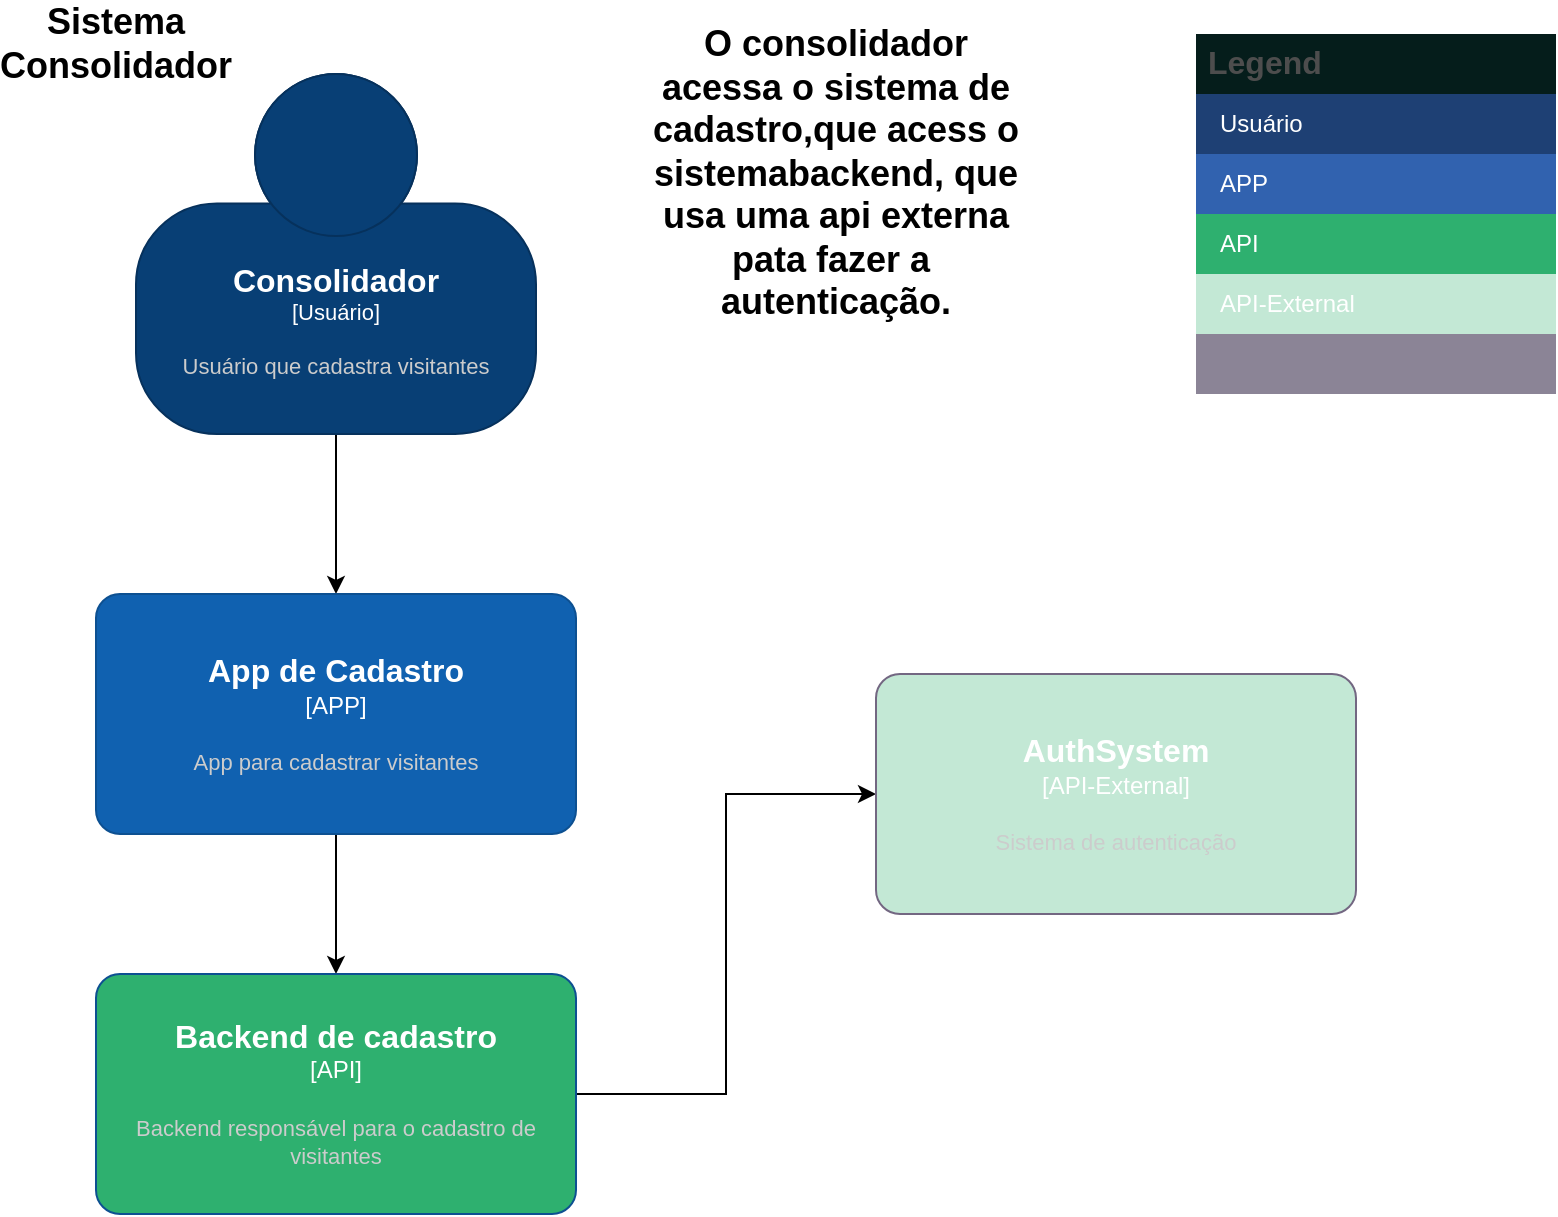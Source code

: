 <mxfile version="23.1.1" type="device" pages="5">
  <diagram name="Contexto" id="N4mDsIq4MyYN_AI1Jt0X">
    <mxGraphModel dx="1120" dy="434" grid="1" gridSize="10" guides="1" tooltips="1" connect="1" arrows="1" fold="1" page="1" pageScale="1" pageWidth="827" pageHeight="1169" math="0" shadow="0">
      <root>
        <mxCell id="0" />
        <mxCell id="1" parent="0" />
        <mxCell id="_yLdAzgt-9ltXv0OHBOK-20" style="edgeStyle=orthogonalEdgeStyle;rounded=0;orthogonalLoop=1;jettySize=auto;html=1;" parent="1" source="_yLdAzgt-9ltXv0OHBOK-1" target="_yLdAzgt-9ltXv0OHBOK-15" edge="1">
          <mxGeometry relative="1" as="geometry" />
        </mxCell>
        <object placeholders="1" c4Name="Consolidador" c4Type="Usuário" c4Description="Usuário que cadastra visitantes" label="&lt;font style=&quot;font-size: 16px&quot;&gt;&lt;b&gt;%c4Name%&lt;/b&gt;&lt;/font&gt;&lt;div&gt;[%c4Type%]&lt;/div&gt;&lt;br&gt;&lt;div&gt;&lt;font style=&quot;font-size: 11px&quot;&gt;&lt;font color=&quot;#cccccc&quot;&gt;%c4Description%&lt;/font&gt;&lt;/div&gt;" id="_yLdAzgt-9ltXv0OHBOK-1">
          <mxCell style="html=1;fontSize=11;dashed=0;whiteSpace=wrap;fillColor=#083F75;strokeColor=#06315C;fontColor=#ffffff;shape=mxgraph.c4.person2;align=center;metaEdit=1;points=[[0.5,0,0],[1,0.5,0],[1,0.75,0],[0.75,1,0],[0.5,1,0],[0.25,1,0],[0,0.75,0],[0,0.5,0]];resizable=0;" parent="1" vertex="1">
            <mxGeometry x="70" y="40" width="200" height="180" as="geometry" />
          </mxCell>
        </object>
        <mxCell id="_yLdAzgt-9ltXv0OHBOK-2" value="Legend" style="shape=table;startSize=30;container=1;collapsible=0;childLayout=tableLayout;fontSize=16;align=left;verticalAlign=top;fillColor=#051D1B;strokeColor=none;fontColor=#4D4D4D;fontStyle=1;spacingLeft=6;spacing=0;resizable=0;" parent="1" vertex="1">
          <mxGeometry x="600" y="20" width="180" height="180" as="geometry" />
        </mxCell>
        <mxCell id="_yLdAzgt-9ltXv0OHBOK-3" value="" style="shape=tableRow;horizontal=0;startSize=0;swimlaneHead=0;swimlaneBody=0;strokeColor=inherit;top=0;left=0;bottom=0;right=0;collapsible=0;dropTarget=0;fillColor=none;points=[[0,0.5],[1,0.5]];portConstraint=eastwest;fontSize=12;" parent="_yLdAzgt-9ltXv0OHBOK-2" vertex="1">
          <mxGeometry y="30" width="180" height="30" as="geometry" />
        </mxCell>
        <mxCell id="_yLdAzgt-9ltXv0OHBOK-4" value="Usuário" style="shape=partialRectangle;html=1;whiteSpace=wrap;connectable=0;strokeColor=inherit;overflow=hidden;fillColor=#1E4074;top=0;left=0;bottom=0;right=0;pointerEvents=1;fontSize=12;align=left;fontColor=#FFFFFF;gradientColor=none;spacingLeft=10;spacingRight=4;" parent="_yLdAzgt-9ltXv0OHBOK-3" vertex="1">
          <mxGeometry width="180" height="30" as="geometry">
            <mxRectangle width="180" height="30" as="alternateBounds" />
          </mxGeometry>
        </mxCell>
        <mxCell id="_yLdAzgt-9ltXv0OHBOK-5" value="" style="shape=tableRow;horizontal=0;startSize=0;swimlaneHead=0;swimlaneBody=0;strokeColor=inherit;top=0;left=0;bottom=0;right=0;collapsible=0;dropTarget=0;fillColor=none;points=[[0,0.5],[1,0.5]];portConstraint=eastwest;fontSize=12;" parent="_yLdAzgt-9ltXv0OHBOK-2" vertex="1">
          <mxGeometry y="60" width="180" height="30" as="geometry" />
        </mxCell>
        <mxCell id="_yLdAzgt-9ltXv0OHBOK-6" value="APP&lt;br&gt;" style="shape=partialRectangle;html=1;whiteSpace=wrap;connectable=0;strokeColor=inherit;overflow=hidden;fillColor=#3162AF;top=0;left=0;bottom=0;right=0;pointerEvents=1;fontSize=12;align=left;fontColor=#FFFFFF;gradientColor=none;spacingLeft=10;spacingRight=4;" parent="_yLdAzgt-9ltXv0OHBOK-5" vertex="1">
          <mxGeometry width="180" height="30" as="geometry">
            <mxRectangle width="180" height="30" as="alternateBounds" />
          </mxGeometry>
        </mxCell>
        <mxCell id="_yLdAzgt-9ltXv0OHBOK-7" value="" style="shape=tableRow;horizontal=0;startSize=0;swimlaneHead=0;swimlaneBody=0;strokeColor=inherit;top=0;left=0;bottom=0;right=0;collapsible=0;dropTarget=0;fillColor=none;points=[[0,0.5],[1,0.5]];portConstraint=eastwest;fontSize=12;" parent="_yLdAzgt-9ltXv0OHBOK-2" vertex="1">
          <mxGeometry y="90" width="180" height="30" as="geometry" />
        </mxCell>
        <mxCell id="_yLdAzgt-9ltXv0OHBOK-8" value="API" style="shape=partialRectangle;html=1;whiteSpace=wrap;connectable=0;strokeColor=inherit;overflow=hidden;fillColor=#2EB06F;top=0;left=0;bottom=0;right=0;pointerEvents=1;fontSize=12;align=left;fontColor=#FFFFFF;gradientColor=none;spacingLeft=10;spacingRight=4;" parent="_yLdAzgt-9ltXv0OHBOK-7" vertex="1">
          <mxGeometry width="180" height="30" as="geometry">
            <mxRectangle width="180" height="30" as="alternateBounds" />
          </mxGeometry>
        </mxCell>
        <mxCell id="_yLdAzgt-9ltXv0OHBOK-11" value="" style="shape=tableRow;horizontal=0;startSize=0;swimlaneHead=0;swimlaneBody=0;strokeColor=inherit;top=0;left=0;bottom=0;right=0;collapsible=0;dropTarget=0;fillColor=#C3E8D5;points=[[0,0.5],[1,0.5]];portConstraint=eastwest;fontSize=12;" parent="_yLdAzgt-9ltXv0OHBOK-2" vertex="1">
          <mxGeometry y="120" width="180" height="30" as="geometry" />
        </mxCell>
        <mxCell id="_yLdAzgt-9ltXv0OHBOK-12" value="API-External" style="shape=partialRectangle;html=1;whiteSpace=wrap;connectable=0;strokeColor=inherit;overflow=hidden;fillColor=#C3E8D5;top=0;left=0;bottom=0;right=0;pointerEvents=1;fontSize=12;align=left;fontColor=#FFFFFF;gradientColor=none;spacingLeft=10;spacingRight=4;" parent="_yLdAzgt-9ltXv0OHBOK-11" vertex="1">
          <mxGeometry width="180" height="30" as="geometry">
            <mxRectangle width="180" height="30" as="alternateBounds" />
          </mxGeometry>
        </mxCell>
        <mxCell id="_yLdAzgt-9ltXv0OHBOK-13" value="" style="shape=tableRow;horizontal=0;startSize=0;swimlaneHead=0;swimlaneBody=0;strokeColor=inherit;top=0;left=0;bottom=0;right=0;collapsible=0;dropTarget=0;fillColor=none;points=[[0,0.5],[1,0.5]];portConstraint=eastwest;fontSize=12;" parent="_yLdAzgt-9ltXv0OHBOK-2" vertex="1">
          <mxGeometry y="150" width="180" height="30" as="geometry" />
        </mxCell>
        <mxCell id="_yLdAzgt-9ltXv0OHBOK-14" value="" style="shape=partialRectangle;html=1;whiteSpace=wrap;connectable=0;strokeColor=inherit;overflow=hidden;fillColor=#8b8496;top=0;left=0;bottom=0;right=0;pointerEvents=1;fontSize=12;align=left;fontColor=#FFFFFF;gradientColor=none;spacingLeft=10;spacingRight=4;" parent="_yLdAzgt-9ltXv0OHBOK-13" vertex="1">
          <mxGeometry width="180" height="30" as="geometry">
            <mxRectangle width="180" height="30" as="alternateBounds" />
          </mxGeometry>
        </mxCell>
        <mxCell id="_yLdAzgt-9ltXv0OHBOK-21" style="edgeStyle=orthogonalEdgeStyle;rounded=0;orthogonalLoop=1;jettySize=auto;html=1;exitX=0.5;exitY=1;exitDx=0;exitDy=0;exitPerimeter=0;entryX=0.5;entryY=0;entryDx=0;entryDy=0;entryPerimeter=0;" parent="1" source="_yLdAzgt-9ltXv0OHBOK-15" target="_yLdAzgt-9ltXv0OHBOK-16" edge="1">
          <mxGeometry relative="1" as="geometry" />
        </mxCell>
        <object placeholders="1" c4Name="App de Cadastro" c4Type="APP" c4Description="App para cadastrar visitantes" label="&lt;font style=&quot;font-size: 16px&quot;&gt;&lt;b&gt;%c4Name%&lt;/b&gt;&lt;/font&gt;&lt;div&gt;[%c4Type%]&lt;/div&gt;&lt;br&gt;&lt;div&gt;&lt;font style=&quot;font-size: 11px&quot;&gt;&lt;font color=&quot;#cccccc&quot;&gt;%c4Description%&lt;/font&gt;&lt;/div&gt;" id="_yLdAzgt-9ltXv0OHBOK-15">
          <mxCell style="rounded=1;whiteSpace=wrap;html=1;labelBackgroundColor=none;fillColor=#1061B0;fontColor=#ffffff;align=center;arcSize=10;strokeColor=#0D5091;metaEdit=1;resizable=0;points=[[0.25,0,0],[0.5,0,0],[0.75,0,0],[1,0.25,0],[1,0.5,0],[1,0.75,0],[0.75,1,0],[0.5,1,0],[0.25,1,0],[0,0.75,0],[0,0.5,0],[0,0.25,0]];" parent="1" vertex="1">
            <mxGeometry x="50" y="300" width="240" height="120" as="geometry" />
          </mxCell>
        </object>
        <mxCell id="_yLdAzgt-9ltXv0OHBOK-22" style="edgeStyle=orthogonalEdgeStyle;rounded=0;orthogonalLoop=1;jettySize=auto;html=1;exitX=1;exitY=0.5;exitDx=0;exitDy=0;exitPerimeter=0;entryX=0;entryY=0.5;entryDx=0;entryDy=0;entryPerimeter=0;" parent="1" source="_yLdAzgt-9ltXv0OHBOK-16" target="_yLdAzgt-9ltXv0OHBOK-17" edge="1">
          <mxGeometry relative="1" as="geometry" />
        </mxCell>
        <object placeholders="1" c4Name="Backend de cadastro" c4Type="API" c4Description="Backend responsável para o cadastro de visitantes" label="&lt;font style=&quot;font-size: 16px&quot;&gt;&lt;b&gt;%c4Name%&lt;/b&gt;&lt;/font&gt;&lt;div&gt;[%c4Type%]&lt;/div&gt;&lt;br&gt;&lt;div&gt;&lt;font style=&quot;font-size: 11px&quot;&gt;&lt;font color=&quot;#cccccc&quot;&gt;%c4Description%&lt;/font&gt;&lt;/div&gt;" link="data:page/id,7mPTD3kL28ltw07CJ5Wl" id="_yLdAzgt-9ltXv0OHBOK-16">
          <mxCell style="rounded=1;whiteSpace=wrap;html=1;labelBackgroundColor=none;fillColor=#2EB06F;fontColor=#ffffff;align=center;arcSize=10;strokeColor=#0D5091;metaEdit=1;resizable=0;points=[[0.25,0,0],[0.5,0,0],[0.75,0,0],[1,0.25,0],[1,0.5,0],[1,0.75,0],[0.75,1,0],[0.5,1,0],[0.25,1,0],[0,0.75,0],[0,0.5,0],[0,0.25,0]];" parent="1" vertex="1">
            <mxGeometry x="50" y="490" width="240" height="120" as="geometry" />
          </mxCell>
        </object>
        <object placeholders="1" c4Name="AuthSystem" c4Type="API-External" c4Description="Sistema de autenticação" label="&lt;font style=&quot;font-size: 16px&quot;&gt;&lt;b&gt;%c4Name%&lt;/b&gt;&lt;/font&gt;&lt;div&gt;[%c4Type%]&lt;/div&gt;&lt;br&gt;&lt;div&gt;&lt;font style=&quot;font-size: 11px&quot;&gt;&lt;font color=&quot;#cccccc&quot;&gt;%c4Description%&lt;/font&gt;&lt;/div&gt;" id="_yLdAzgt-9ltXv0OHBOK-17">
          <mxCell style="rounded=1;whiteSpace=wrap;html=1;labelBackgroundColor=none;fillColor=#C3E8D5;fontColor=#ffffff;align=center;arcSize=10;strokeColor=#736782;metaEdit=1;resizable=0;points=[[0.25,0,0],[0.5,0,0],[0.75,0,0],[1,0.25,0],[1,0.5,0],[1,0.75,0],[0.75,1,0],[0.5,1,0],[0.25,1,0],[0,0.75,0],[0,0.5,0],[0,0.25,0]];" parent="1" vertex="1">
            <mxGeometry x="440" y="340" width="240" height="120" as="geometry" />
          </mxCell>
        </object>
        <mxCell id="_yLdAzgt-9ltXv0OHBOK-23" value="&lt;font style=&quot;font-size: 18px;&quot;&gt;&lt;b&gt;O consolidador acessa o sistema de cadastro,que acess o sistemabackend, que usa uma api externa pata fazer a&amp;nbsp; autenticação.&lt;/b&gt;&lt;/font&gt;" style="text;html=1;strokeColor=none;fillColor=none;align=center;verticalAlign=middle;whiteSpace=wrap;rounded=0;" parent="1" vertex="1">
          <mxGeometry x="325" y="40" width="190" height="100" as="geometry" />
        </mxCell>
        <mxCell id="_yLdAzgt-9ltXv0OHBOK-25" value="&lt;font style=&quot;font-size: 18px;&quot;&gt;&lt;b&gt;Sistema Consolidador&lt;/b&gt;&lt;/font&gt;" style="text;html=1;strokeColor=none;fillColor=none;align=center;verticalAlign=middle;whiteSpace=wrap;rounded=0;" parent="1" vertex="1">
          <mxGeometry x="30" y="10" width="60" height="30" as="geometry" />
        </mxCell>
      </root>
    </mxGraphModel>
  </diagram>
  <diagram id="7mPTD3kL28ltw07CJ5Wl" name="Container">
    <mxGraphModel dx="1867" dy="723" grid="1" gridSize="10" guides="1" tooltips="1" connect="1" arrows="1" fold="1" page="1" pageScale="1" pageWidth="827" pageHeight="1169" math="0" shadow="0">
      <root>
        <mxCell id="0" />
        <mxCell id="1" parent="0" />
        <object placeholders="1" c4Type="DataBase" c4Container="Container" c4Technology="PostegreSQL" c4Description="Base de dados de cadastro de visitantes" label="&lt;font style=&quot;font-size: 16px&quot;&gt;&lt;b&gt;%c4Type%&lt;/b&gt;&lt;/font&gt;&lt;div&gt;[%c4Container%:&amp;nbsp;%c4Technology%]&lt;/div&gt;&lt;br&gt;&lt;div&gt;&lt;font style=&quot;font-size: 11px&quot;&gt;&lt;font color=&quot;#E6E6E6&quot;&gt;%c4Description%&lt;/font&gt;&lt;/div&gt;" id="K7Wc-wc97upr1psXYEgT-1">
          <mxCell style="shape=cylinder3;size=15;whiteSpace=wrap;html=1;boundedLbl=1;rounded=0;labelBackgroundColor=none;fillColor=#9AC7BF;fontSize=12;fontColor=#ffffff;align=center;strokeColor=#0E7DAD;metaEdit=1;points=[[0.5,0,0],[1,0.25,0],[1,0.5,0],[1,0.75,0],[0.5,1,0],[0,0.75,0],[0,0.5,0],[0,0.25,0]];resizable=0;" vertex="1" parent="1">
            <mxGeometry x="400" y="570" width="240" height="120" as="geometry" />
          </mxCell>
        </object>
        <mxCell id="K7Wc-wc97upr1psXYEgT-13" style="edgeStyle=orthogonalEdgeStyle;rounded=0;orthogonalLoop=1;jettySize=auto;html=1;entryX=0.5;entryY=0;entryDx=0;entryDy=0;entryPerimeter=0;" edge="1" parent="1" source="K7Wc-wc97upr1psXYEgT-2" target="K7Wc-wc97upr1psXYEgT-1">
          <mxGeometry relative="1" as="geometry" />
        </mxCell>
        <object placeholders="1" c4Name="API de Consolidação" c4Type="BackEnd" c4Technology="SpringBoot" c4Description="API de cadastro backend" label="&lt;font style=&quot;font-size: 16px&quot;&gt;&lt;b&gt;%c4Name%&lt;/b&gt;&lt;/font&gt;&lt;div&gt;[%c4Type%: %c4Technology%]&lt;/div&gt;&lt;br&gt;&lt;div&gt;&lt;font style=&quot;font-size: 11px&quot;&gt;&lt;font color=&quot;#E6E6E6&quot;&gt;%c4Description%&lt;/font&gt;&lt;/div&gt;" id="K7Wc-wc97upr1psXYEgT-2">
          <mxCell style="rounded=1;whiteSpace=wrap;html=1;fontSize=11;labelBackgroundColor=none;fillColor=#007FFF;fontColor=#ffffff;align=center;arcSize=10;strokeColor=#0E7DAD;metaEdit=1;resizable=0;points=[[0.25,0,0],[0.5,0,0],[0.75,0,0],[1,0.25,0],[1,0.5,0],[1,0.75,0],[0.75,1,0],[0.5,1,0],[0.25,1,0],[0,0.75,0],[0,0.5,0],[0,0.25,0]];" vertex="1" parent="1">
            <mxGeometry x="400" y="320" width="240" height="120" as="geometry" />
          </mxCell>
        </object>
        <mxCell id="K7Wc-wc97upr1psXYEgT-7" style="edgeStyle=orthogonalEdgeStyle;rounded=0;orthogonalLoop=1;jettySize=auto;html=1;" edge="1" parent="1" source="K7Wc-wc97upr1psXYEgT-3" target="K7Wc-wc97upr1psXYEgT-4">
          <mxGeometry relative="1" as="geometry" />
        </mxCell>
        <object placeholders="1" c4Name="Consolidador" c4Type="Usuário" c4Description="Usuário responsável por efetuar os cadastros" label="&lt;font style=&quot;font-size: 16px&quot;&gt;&lt;b&gt;%c4Name%&lt;/b&gt;&lt;/font&gt;&lt;div&gt;[%c4Type%]&lt;/div&gt;&lt;br&gt;&lt;div&gt;&lt;font style=&quot;font-size: 11px&quot;&gt;&lt;font color=&quot;#cccccc&quot;&gt;%c4Description%&lt;/font&gt;&lt;/div&gt;" id="K7Wc-wc97upr1psXYEgT-3">
          <mxCell style="html=1;fontSize=11;dashed=0;whiteSpace=wrap;fillColor=#131374;strokeColor=#06315C;fontColor=#ffffff;shape=mxgraph.c4.person2;align=center;metaEdit=1;points=[[0.5,0,0],[1,0.5,0],[1,0.75,0],[0.75,1,0],[0.5,1,0],[0.25,1,0],[0,0.75,0],[0,0.5,0]];resizable=0;" vertex="1" parent="1">
            <mxGeometry x="50" y="10" width="200" height="180" as="geometry" />
          </mxCell>
        </object>
        <mxCell id="K7Wc-wc97upr1psXYEgT-10" style="edgeStyle=orthogonalEdgeStyle;rounded=0;orthogonalLoop=1;jettySize=auto;html=1;entryX=0.5;entryY=0;entryDx=0;entryDy=0;entryPerimeter=0;" edge="1" parent="1" source="K7Wc-wc97upr1psXYEgT-4" target="K7Wc-wc97upr1psXYEgT-2">
          <mxGeometry relative="1" as="geometry" />
        </mxCell>
        <mxCell id="K7Wc-wc97upr1psXYEgT-17" style="edgeStyle=orthogonalEdgeStyle;rounded=0;orthogonalLoop=1;jettySize=auto;html=1;exitX=0;exitY=0.75;exitDx=0;exitDy=0;exitPerimeter=0;entryX=1;entryY=0.5;entryDx=0;entryDy=0;entryPerimeter=0;" edge="1" parent="1" source="K7Wc-wc97upr1psXYEgT-4" target="K7Wc-wc97upr1psXYEgT-6">
          <mxGeometry relative="1" as="geometry" />
        </mxCell>
        <object placeholders="1" c4Type="FrontEnd" c4Container="Front End" c4Technology="Angular" c4Description="APP de cadastro" label="&lt;font style=&quot;font-size: 16px&quot;&gt;&lt;b&gt;%c4Type%&lt;/b&gt;&lt;/font&gt;&lt;div&gt;[%c4Container%:&amp;nbsp;%c4Technology%]&lt;/div&gt;&lt;br&gt;&lt;div&gt;&lt;font style=&quot;font-size: 11px&quot;&gt;&lt;font color=&quot;#E6E6E6&quot;&gt;%c4Description%&lt;/font&gt;&lt;/div&gt;" id="K7Wc-wc97upr1psXYEgT-4">
          <mxCell style="shape=mxgraph.c4.webBrowserContainer2;whiteSpace=wrap;html=1;boundedLbl=1;rounded=0;labelBackgroundColor=none;strokeColor=#118ACD;fillColor=#FF9999;strokeColor=#118ACD;strokeColor2=#0E7DAD;fontSize=12;fontColor=#ffffff;align=center;metaEdit=1;points=[[0.5,0,0],[1,0.25,0],[1,0.5,0],[1,0.75,0],[0.5,1,0],[0,0.75,0],[0,0.5,0],[0,0.25,0]];resizable=0;" vertex="1" parent="1">
            <mxGeometry x="400" y="20" width="240" height="160" as="geometry" />
          </mxCell>
        </object>
        <object placeholders="1" c4Name="API de autenticação" c4Type="Auth" c4Technology="SpringBoot" c4Description="API de autenticação de usuários" label="&lt;font style=&quot;font-size: 16px&quot;&gt;&lt;b&gt;%c4Name%&lt;/b&gt;&lt;/font&gt;&lt;div&gt;[%c4Type%: %c4Technology%]&lt;/div&gt;&lt;br&gt;&lt;div&gt;&lt;font style=&quot;font-size: 11px&quot;&gt;&lt;font color=&quot;#E6E6E6&quot;&gt;%c4Description%&lt;/font&gt;&lt;/div&gt;" id="K7Wc-wc97upr1psXYEgT-6">
          <mxCell style="rounded=1;whiteSpace=wrap;html=1;fontSize=11;labelBackgroundColor=none;fillColor=#00CC66;fontColor=#ffffff;align=center;arcSize=10;strokeColor=#0E7DAD;metaEdit=1;resizable=0;points=[[0.25,0,0],[0.5,0,0],[0.75,0,0],[1,0.25,0],[1,0.5,0],[1,0.75,0],[0.75,1,0],[0.5,1,0],[0.25,1,0],[0,0.75,0],[0,0.5,0],[0,0.25,0]];" vertex="1" parent="1">
            <mxGeometry x="30" y="320" width="240" height="120" as="geometry" />
          </mxCell>
        </object>
        <mxCell id="K7Wc-wc97upr1psXYEgT-9" value="&lt;b&gt;&lt;font style=&quot;font-size: 14px;&quot;&gt;1 - Acessa o serviço WEB&lt;/font&gt;&lt;/b&gt;" style="text;strokeColor=none;align=center;fillColor=none;html=1;verticalAlign=middle;whiteSpace=wrap;rounded=0;" vertex="1" parent="1">
          <mxGeometry x="230" y="30" width="160" height="50" as="geometry" />
        </mxCell>
        <mxCell id="K7Wc-wc97upr1psXYEgT-11" value="&lt;b&gt;&lt;font style=&quot;font-size: 14px;&quot;&gt;3 - Envia uma requisição HTTP REST do tipo POST com um JSON&lt;/font&gt;&lt;/b&gt;" style="text;strokeColor=none;align=center;fillColor=none;html=1;verticalAlign=middle;whiteSpace=wrap;rounded=0;" vertex="1" parent="1">
          <mxGeometry x="520" y="220" width="160" height="50" as="geometry" />
        </mxCell>
        <mxCell id="K7Wc-wc97upr1psXYEgT-12" value="&lt;b&gt;&lt;font style=&quot;font-size: 14px;&quot;&gt;4 -Usa comunicação de acesso a base com Spring Data JPA&lt;/font&gt;&lt;/b&gt;" style="text;strokeColor=none;align=center;fillColor=none;html=1;verticalAlign=middle;whiteSpace=wrap;rounded=0;" vertex="1" parent="1">
          <mxGeometry x="530" y="480" width="160" height="50" as="geometry" />
        </mxCell>
        <mxCell id="K7Wc-wc97upr1psXYEgT-15" value="&lt;b&gt;&lt;font style=&quot;font-size: 14px;&quot;&gt;5 - Envia uma requisição do tipo GET para validar o usuário que quer acessar o serviço&lt;/font&gt;&lt;/b&gt;" style="text;strokeColor=none;align=center;fillColor=none;html=1;verticalAlign=middle;whiteSpace=wrap;rounded=0;" vertex="1" parent="1">
          <mxGeometry x="150" y="250" width="160" height="50" as="geometry" />
        </mxCell>
        <mxCell id="mTEt4HF0QGhK7U4jxn85-1" value="Legend" style="shape=table;startSize=30;container=1;collapsible=0;childLayout=tableLayout;fontSize=16;align=left;verticalAlign=top;fillColor=none;strokeColor=none;fontColor=#4D4D4D;fontStyle=1;spacingLeft=6;spacing=0;resizable=0;" vertex="1" parent="1">
          <mxGeometry x="750" y="10" width="180" height="200" as="geometry" />
        </mxCell>
        <mxCell id="mTEt4HF0QGhK7U4jxn85-2" value="" style="shape=tableRow;horizontal=0;startSize=0;swimlaneHead=0;swimlaneBody=0;strokeColor=inherit;top=0;left=0;bottom=0;right=0;collapsible=0;dropTarget=0;fillColor=none;points=[[0,0.5],[1,0.5]];portConstraint=eastwest;fontSize=12;" vertex="1" parent="mTEt4HF0QGhK7U4jxn85-1">
          <mxGeometry y="30" width="180" height="20" as="geometry" />
        </mxCell>
        <mxCell id="mTEt4HF0QGhK7U4jxn85-3" value="Usuário" style="shape=partialRectangle;html=1;whiteSpace=wrap;connectable=0;strokeColor=inherit;overflow=hidden;fillColor=#131374;top=0;left=0;bottom=0;right=0;pointerEvents=1;fontSize=12;align=left;fontColor=#FFFFFF;gradientColor=none;spacingLeft=10;spacingRight=4;" vertex="1" parent="mTEt4HF0QGhK7U4jxn85-2">
          <mxGeometry width="180" height="20" as="geometry">
            <mxRectangle width="180" height="20" as="alternateBounds" />
          </mxGeometry>
        </mxCell>
        <mxCell id="mTEt4HF0QGhK7U4jxn85-4" value="" style="shape=tableRow;horizontal=0;startSize=0;swimlaneHead=0;swimlaneBody=0;strokeColor=inherit;top=0;left=0;bottom=0;right=0;collapsible=0;dropTarget=0;fillColor=#FF9999;points=[[0,0.5],[1,0.5]];portConstraint=eastwest;fontSize=12;" vertex="1" parent="mTEt4HF0QGhK7U4jxn85-1">
          <mxGeometry y="50" width="180" height="30" as="geometry" />
        </mxCell>
        <mxCell id="mTEt4HF0QGhK7U4jxn85-5" value="FrontEnd" style="shape=partialRectangle;html=1;whiteSpace=wrap;connectable=0;strokeColor=inherit;overflow=hidden;fillColor=#FF9999;top=0;left=0;bottom=0;right=0;pointerEvents=1;fontSize=12;align=left;fontColor=#FFFFFF;gradientColor=none;spacingLeft=10;spacingRight=4;" vertex="1" parent="mTEt4HF0QGhK7U4jxn85-4">
          <mxGeometry width="180" height="30" as="geometry">
            <mxRectangle width="180" height="30" as="alternateBounds" />
          </mxGeometry>
        </mxCell>
        <mxCell id="mTEt4HF0QGhK7U4jxn85-6" value="" style="shape=tableRow;horizontal=0;startSize=0;swimlaneHead=0;swimlaneBody=0;strokeColor=inherit;top=0;left=0;bottom=0;right=0;collapsible=0;dropTarget=0;fillColor=none;points=[[0,0.5],[1,0.5]];portConstraint=eastwest;fontSize=12;" vertex="1" parent="mTEt4HF0QGhK7U4jxn85-1">
          <mxGeometry y="80" width="180" height="30" as="geometry" />
        </mxCell>
        <mxCell id="mTEt4HF0QGhK7U4jxn85-7" value="BackEnd" style="shape=partialRectangle;html=1;whiteSpace=wrap;connectable=0;strokeColor=inherit;overflow=hidden;fillColor=#007FFF;top=0;left=0;bottom=0;right=0;pointerEvents=1;fontSize=12;align=left;fontColor=#FFFFFF;gradientColor=none;spacingLeft=10;spacingRight=4;" vertex="1" parent="mTEt4HF0QGhK7U4jxn85-6">
          <mxGeometry width="180" height="30" as="geometry">
            <mxRectangle width="180" height="30" as="alternateBounds" />
          </mxGeometry>
        </mxCell>
        <mxCell id="mTEt4HF0QGhK7U4jxn85-8" value="" style="shape=tableRow;horizontal=0;startSize=0;swimlaneHead=0;swimlaneBody=0;strokeColor=inherit;top=0;left=0;bottom=0;right=0;collapsible=0;dropTarget=0;fillColor=none;points=[[0,0.5],[1,0.5]];portConstraint=eastwest;fontSize=12;" vertex="1" parent="mTEt4HF0QGhK7U4jxn85-1">
          <mxGeometry y="110" width="180" height="30" as="geometry" />
        </mxCell>
        <mxCell id="mTEt4HF0QGhK7U4jxn85-9" value="Auth" style="shape=partialRectangle;html=1;whiteSpace=wrap;connectable=0;strokeColor=inherit;overflow=hidden;fillColor=#00CC66;top=0;left=0;bottom=0;right=0;pointerEvents=1;fontSize=12;align=left;fontColor=#FFFFFF;gradientColor=none;spacingLeft=10;spacingRight=4;" vertex="1" parent="mTEt4HF0QGhK7U4jxn85-8">
          <mxGeometry width="180" height="30" as="geometry">
            <mxRectangle width="180" height="30" as="alternateBounds" />
          </mxGeometry>
        </mxCell>
        <mxCell id="mTEt4HF0QGhK7U4jxn85-10" value="" style="shape=tableRow;horizontal=0;startSize=0;swimlaneHead=0;swimlaneBody=0;strokeColor=inherit;top=0;left=0;bottom=0;right=0;collapsible=0;dropTarget=0;fillColor=none;points=[[0,0.5],[1,0.5]];portConstraint=eastwest;fontSize=12;" vertex="1" parent="mTEt4HF0QGhK7U4jxn85-1">
          <mxGeometry y="140" width="180" height="30" as="geometry" />
        </mxCell>
        <mxCell id="mTEt4HF0QGhK7U4jxn85-11" value="DataBase" style="shape=partialRectangle;html=1;whiteSpace=wrap;connectable=0;strokeColor=inherit;overflow=hidden;fillColor=#9AC7BF;top=0;left=0;bottom=0;right=0;pointerEvents=1;fontSize=12;align=left;fontColor=#FFFFFF;gradientColor=none;spacingLeft=10;spacingRight=4;" vertex="1" parent="mTEt4HF0QGhK7U4jxn85-10">
          <mxGeometry width="180" height="30" as="geometry">
            <mxRectangle width="180" height="30" as="alternateBounds" />
          </mxGeometry>
        </mxCell>
        <mxCell id="mTEt4HF0QGhK7U4jxn85-12" value="" style="shape=tableRow;horizontal=0;startSize=0;swimlaneHead=0;swimlaneBody=0;strokeColor=inherit;top=0;left=0;bottom=0;right=0;collapsible=0;dropTarget=0;fillColor=none;points=[[0,0.5],[1,0.5]];portConstraint=eastwest;fontSize=12;" vertex="1" parent="mTEt4HF0QGhK7U4jxn85-1">
          <mxGeometry y="170" width="180" height="30" as="geometry" />
        </mxCell>
        <mxCell id="mTEt4HF0QGhK7U4jxn85-13" value="" style="shape=partialRectangle;html=1;whiteSpace=wrap;connectable=0;strokeColor=inherit;overflow=hidden;fillColor=#8b8496;top=0;left=0;bottom=0;right=0;pointerEvents=1;fontSize=12;align=left;fontColor=#FFFFFF;gradientColor=none;spacingLeft=10;spacingRight=4;" vertex="1" parent="mTEt4HF0QGhK7U4jxn85-12">
          <mxGeometry width="180" height="30" as="geometry">
            <mxRectangle width="180" height="30" as="alternateBounds" />
          </mxGeometry>
        </mxCell>
      </root>
    </mxGraphModel>
  </diagram>
  <diagram id="40i4KAdO_uwM4GsAAL2c" name="Componente">
    <mxGraphModel dx="1120" dy="434" grid="1" gridSize="10" guides="1" tooltips="1" connect="1" arrows="1" fold="1" page="1" pageScale="1" pageWidth="827" pageHeight="1169" math="0" shadow="0">
      <root>
        <mxCell id="0" />
        <mxCell id="1" parent="0" />
        <mxCell id="7DXWmhYZRF9oH22VJaD6-7" style="edgeStyle=orthogonalEdgeStyle;rounded=0;orthogonalLoop=1;jettySize=auto;html=1;entryX=0.5;entryY=0;entryDx=0;entryDy=0;entryPerimeter=0;" parent="1" source="7DXWmhYZRF9oH22VJaD6-2" target="7DXWmhYZRF9oH22VJaD6-4" edge="1">
          <mxGeometry relative="1" as="geometry" />
        </mxCell>
        <object placeholders="1" c4Type="Component" c4Container="CadastrarVisitanteControler" c4Technology="Spring REST" c4Description="Responsável por cadastrar visitantes&#xa;/visitante" label="&lt;font style=&quot;font-size: 16px&quot;&gt;&lt;b&gt;%c4Type%&lt;/b&gt;&lt;/font&gt;&lt;div&gt;[%c4Container%:&amp;nbsp;%c4Technology%]&lt;/div&gt;&lt;br&gt;&lt;div&gt;&lt;font style=&quot;font-size: 11px&quot;&gt;&lt;font color=&quot;#E6E6E6&quot;&gt;%c4Description%&lt;/font&gt;&lt;/div&gt;" id="7DXWmhYZRF9oH22VJaD6-2">
          <mxCell style="shape=mxgraph.c4.webBrowserContainer2;whiteSpace=wrap;html=1;boundedLbl=1;rounded=0;labelBackgroundColor=none;strokeColor=#118ACD;fillColor=#23A2D9;strokeColor=#118ACD;strokeColor2=#0E7DAD;fontSize=12;fontColor=#ffffff;align=center;metaEdit=1;points=[[0.5,0,0],[1,0.25,0],[1,0.5,0],[1,0.75,0],[0.5,1,0],[0,0.75,0],[0,0.5,0],[0,0.25,0]];resizable=0;" parent="1" vertex="1">
            <mxGeometry x="430" y="120" width="240" height="160" as="geometry" />
          </mxCell>
        </object>
        <mxCell id="7DXWmhYZRF9oH22VJaD6-6" style="edgeStyle=orthogonalEdgeStyle;rounded=0;orthogonalLoop=1;jettySize=auto;html=1;" parent="1" source="7DXWmhYZRF9oH22VJaD6-3" target="7DXWmhYZRF9oH22VJaD6-2" edge="1">
          <mxGeometry relative="1" as="geometry" />
        </mxCell>
        <object placeholders="1" c4Type="APP" c4Container="FrontEnd" c4Technology="Angular" c4Description="Cadastro de Visitantes" label="&lt;font style=&quot;font-size: 16px&quot;&gt;&lt;b&gt;%c4Type%&lt;/b&gt;&lt;/font&gt;&lt;div&gt;[%c4Container%:&amp;nbsp;%c4Technology%]&lt;/div&gt;&lt;br&gt;&lt;div&gt;&lt;font style=&quot;font-size: 11px&quot;&gt;&lt;font color=&quot;#E6E6E6&quot;&gt;%c4Description%&lt;/font&gt;&lt;/div&gt;" id="7DXWmhYZRF9oH22VJaD6-3">
          <mxCell style="shape=mxgraph.c4.webBrowserContainer2;whiteSpace=wrap;html=1;boundedLbl=1;rounded=0;labelBackgroundColor=none;strokeColor=#118ACD;fillColor=#23A2D9;strokeColor=#118ACD;strokeColor2=#0E7DAD;fontSize=12;fontColor=#ffffff;align=center;metaEdit=1;points=[[0.5,0,0],[1,0.25,0],[1,0.5,0],[1,0.75,0],[0.5,1,0],[0,0.75,0],[0,0.5,0],[0,0.25,0]];resizable=0;" parent="1" vertex="1">
            <mxGeometry x="70" y="120" width="240" height="160" as="geometry" />
          </mxCell>
        </object>
        <mxCell id="7DXWmhYZRF9oH22VJaD6-11" style="edgeStyle=orthogonalEdgeStyle;rounded=0;orthogonalLoop=1;jettySize=auto;html=1;exitX=0;exitY=0.5;exitDx=0;exitDy=0;exitPerimeter=0;entryX=1;entryY=0.5;entryDx=0;entryDy=0;entryPerimeter=0;" parent="1" source="7DXWmhYZRF9oH22VJaD6-4" target="7DXWmhYZRF9oH22VJaD6-5" edge="1">
          <mxGeometry relative="1" as="geometry" />
        </mxCell>
        <object placeholders="1" c4Type="Component" c4Container="CadastrarVisitanteService" c4Technology="Spring Service" c4Description="Service esponsável pela regra de negócio e cadastrar visitantes" label="&lt;font style=&quot;font-size: 16px&quot;&gt;&lt;b&gt;%c4Type%&lt;/b&gt;&lt;/font&gt;&lt;div&gt;[%c4Container%:&amp;nbsp;%c4Technology%]&lt;/div&gt;&lt;br&gt;&lt;div&gt;&lt;font style=&quot;font-size: 11px&quot;&gt;&lt;font color=&quot;#E6E6E6&quot;&gt;%c4Description%&lt;/font&gt;&lt;/div&gt;" id="7DXWmhYZRF9oH22VJaD6-4">
          <mxCell style="shape=mxgraph.c4.webBrowserContainer2;whiteSpace=wrap;html=1;boundedLbl=1;rounded=0;labelBackgroundColor=none;strokeColor=#118ACD;fillColor=#23A2D9;strokeColor=#118ACD;strokeColor2=#0E7DAD;fontSize=12;fontColor=#ffffff;align=center;metaEdit=1;points=[[0.5,0,0],[1,0.25,0],[1,0.5,0],[1,0.75,0],[0.5,1,0],[0,0.75,0],[0,0.5,0],[0,0.25,0]];resizable=0;" parent="1" vertex="1">
            <mxGeometry x="430" y="370" width="240" height="160" as="geometry" />
          </mxCell>
        </object>
        <mxCell id="7DXWmhYZRF9oH22VJaD6-12" style="edgeStyle=orthogonalEdgeStyle;rounded=0;orthogonalLoop=1;jettySize=auto;html=1;exitX=0.5;exitY=1;exitDx=0;exitDy=0;exitPerimeter=0;entryX=0.5;entryY=0;entryDx=0;entryDy=0;entryPerimeter=0;" parent="1" source="7DXWmhYZRF9oH22VJaD6-5" target="7DXWmhYZRF9oH22VJaD6-9" edge="1">
          <mxGeometry relative="1" as="geometry" />
        </mxCell>
        <object placeholders="1" c4Type="Component" c4Container="CadastrarVisitanteRepository" c4Technology="Spring Repository" c4Description="Repository responsável pelo cadastro de visitantes no banco de dados" label="&lt;font style=&quot;font-size: 16px&quot;&gt;&lt;b&gt;%c4Type%&lt;/b&gt;&lt;/font&gt;&lt;div&gt;[%c4Container%:&amp;nbsp;%c4Technology%]&lt;/div&gt;&lt;br&gt;&lt;div&gt;&lt;font style=&quot;font-size: 11px&quot;&gt;&lt;font color=&quot;#E6E6E6&quot;&gt;%c4Description%&lt;/font&gt;&lt;/div&gt;" id="7DXWmhYZRF9oH22VJaD6-5">
          <mxCell style="shape=mxgraph.c4.webBrowserContainer2;whiteSpace=wrap;html=1;boundedLbl=1;rounded=0;labelBackgroundColor=none;strokeColor=#118ACD;fillColor=#23A2D9;strokeColor=#118ACD;strokeColor2=#0E7DAD;fontSize=12;fontColor=#ffffff;align=center;metaEdit=1;points=[[0.5,0,0],[1,0.25,0],[1,0.5,0],[1,0.75,0],[0.5,1,0],[0,0.75,0],[0,0.5,0],[0,0.25,0]];resizable=0;" parent="1" vertex="1">
            <mxGeometry x="70" y="370" width="240" height="160" as="geometry" />
          </mxCell>
        </object>
        <object placeholders="1" c4Type="Banco de Dados" c4Container="Banco de Dados" c4Technology="PostgreSQL" c4Description="Responsável pela base de dados de visitantes" label="&lt;font style=&quot;font-size: 16px&quot;&gt;&lt;b&gt;%c4Type%&lt;/b&gt;&lt;/font&gt;&lt;div&gt;[%c4Container%:&amp;nbsp;%c4Technology%]&lt;/div&gt;&lt;br&gt;&lt;div&gt;&lt;font style=&quot;font-size: 11px&quot;&gt;&lt;font color=&quot;#E6E6E6&quot;&gt;%c4Description%&lt;/font&gt;&lt;/div&gt;" id="7DXWmhYZRF9oH22VJaD6-9">
          <mxCell style="shape=cylinder3;size=15;whiteSpace=wrap;html=1;boundedLbl=1;rounded=0;labelBackgroundColor=none;fillColor=#23A2D9;fontSize=12;fontColor=#ffffff;align=center;strokeColor=#0E7DAD;metaEdit=1;points=[[0.5,0,0],[1,0.25,0],[1,0.5,0],[1,0.75,0],[0.5,1,0],[0,0.75,0],[0,0.5,0],[0,0.25,0]];resizable=0;" parent="1" vertex="1">
            <mxGeometry x="70" y="620" width="240" height="120" as="geometry" />
          </mxCell>
        </object>
        <UserObject label="Contrato" link="data:page/id,AvgNl7J5Qf5uZ3uXuWxp" id="g0IePJcZmrwD4y1umF3D-2">
          <mxCell style="text;html=1;strokeColor=none;fillColor=none;align=center;verticalAlign=middle;whiteSpace=wrap;rounded=0;" parent="1" vertex="1">
            <mxGeometry x="340" y="170" width="60" height="30" as="geometry" />
          </mxCell>
        </UserObject>
      </root>
    </mxGraphModel>
  </diagram>
  <diagram id="AvgNl7J5Qf5uZ3uXuWxp" name="Contrato">
    <mxGraphModel dx="1120" dy="434" grid="1" gridSize="10" guides="1" tooltips="1" connect="1" arrows="1" fold="1" page="1" pageScale="1" pageWidth="827" pageHeight="1169" math="0" shadow="0">
      <root>
        <mxCell id="0" />
        <mxCell id="1" parent="0" />
        <mxCell id="-mcjWCp0dauEDelG1g1V-2" value="&lt;div data-darkreader-inline-bgcolor=&quot;&quot; data-darkreader-inline-color=&quot;&quot; style=&quot;color: rgb(248, 248, 242); background-color: rgb(33, 33, 33); font-family: IBMPlexMono, &amp;quot;Courier New&amp;quot;, monospace, Consolas, &amp;quot;Courier New&amp;quot;, monospace; line-height: 18px; --darkreader-inline-color: #e8e8d5; --darkreader-inline-bgcolor: #191b1c;&quot;&gt;&lt;div&gt;{&lt;/div&gt;&lt;div&gt;&amp;nbsp; &amp;nbsp; &lt;span data-darkreader-inline-color=&quot;&quot; style=&quot;color: rgb(156, 220, 254); --darkreader-inline-color: #87d5fe;&quot;&gt;&quot;nome&quot;&lt;/span&gt;&lt;span data-darkreader-inline-color=&quot;&quot; style=&quot;color: rgb(220, 220, 220); --darkreader-inline-color: #d2cec8;&quot;&gt;:&lt;/span&gt; &lt;span data-darkreader-inline-color=&quot;&quot; style=&quot;color: rgb(206, 145, 120); --darkreader-inline-color: #cf947b;&quot;&gt;&quot;Diego Sena 7&quot;&lt;/span&gt;&lt;span data-darkreader-inline-color=&quot;&quot; style=&quot;color: rgb(220, 220, 220); --darkreader-inline-color: #d2cec8;&quot;&gt;,&lt;/span&gt;&lt;/div&gt;&lt;div&gt;&amp;nbsp; &amp;nbsp; &lt;span data-darkreader-inline-color=&quot;&quot; style=&quot;color: rgb(156, 220, 254); --darkreader-inline-color: #87d5fe;&quot;&gt;&quot;telefone&quot;&lt;/span&gt;&lt;span data-darkreader-inline-color=&quot;&quot; style=&quot;color: rgb(220, 220, 220); --darkreader-inline-color: #d2cec8;&quot;&gt;:&lt;/span&gt; &lt;span data-darkreader-inline-color=&quot;&quot; style=&quot;color: rgb(206, 145, 120); --darkreader-inline-color: #cf947b;&quot;&gt;&quot;11963878859&quot;&lt;/span&gt;&lt;span data-darkreader-inline-color=&quot;&quot; style=&quot;color: rgb(220, 220, 220); --darkreader-inline-color: #d2cec8;&quot;&gt;,&lt;/span&gt;&lt;/div&gt;&lt;div&gt;&amp;nbsp; &amp;nbsp; &lt;span data-darkreader-inline-color=&quot;&quot; style=&quot;color: rgb(156, 220, 254); --darkreader-inline-color: #87d5fe;&quot;&gt;&quot;responsavel&quot;&lt;/span&gt;&lt;span data-darkreader-inline-color=&quot;&quot; style=&quot;color: rgb(220, 220, 220); --darkreader-inline-color: #d2cec8;&quot;&gt;:&lt;/span&gt; &lt;span data-darkreader-inline-color=&quot;&quot; style=&quot;color: rgb(206, 145, 120); --darkreader-inline-color: #cf947b;&quot;&gt;&quot;Joaquim&quot;&lt;/span&gt;&lt;/div&gt;&lt;div&gt;&lt;span data-darkreader-inline-color=&quot;&quot; style=&quot;color: rgb(220, 220, 220); --darkreader-inline-color: #d2cec8;&quot;&gt;}&lt;/span&gt;&lt;/div&gt;&lt;/div&gt;" style="text;html=1;strokeColor=none;fillColor=none;align=center;verticalAlign=middle;whiteSpace=wrap;rounded=0;" parent="1" vertex="1">
          <mxGeometry x="130" y="80" width="240" height="140" as="geometry" />
        </mxCell>
      </root>
    </mxGraphModel>
  </diagram>
  <diagram id="5YpDBl9_FAFDaznwCHoE" name="Codigo">
    <mxGraphModel dx="1318" dy="511" grid="1" gridSize="10" guides="1" tooltips="1" connect="1" arrows="1" fold="1" page="1" pageScale="1" pageWidth="827" pageHeight="1169" math="0" shadow="0">
      <root>
        <mxCell id="0" />
        <mxCell id="1" parent="0" />
        <mxCell id="NfSZDtN3rhfkezmqUBQl-5" style="edgeStyle=orthogonalEdgeStyle;rounded=0;orthogonalLoop=1;jettySize=auto;html=1;entryX=0;entryY=0.5;entryDx=0;entryDy=0;" edge="1" parent="1" source="NfSZDtN3rhfkezmqUBQl-3" target="NfSZDtN3rhfkezmqUBQl-4">
          <mxGeometry relative="1" as="geometry" />
        </mxCell>
        <mxCell id="NfSZDtN3rhfkezmqUBQl-3" value="&lt;p data-darkreader-inline-border=&quot;&quot; style=&quot;border-color: var(--darkreader-border--border-color); margin: 4px 0px 0px; text-align: center; --darkreader-inline-border: var(--darkreader-border--darkreader-border--border-color);&quot;&gt;&lt;br data-darkreader-inline-border=&quot;&quot; style=&quot;border-color: var(--darkreader-border--border-color); --darkreader-inline-border: var(--darkreader-border--darkreader-border--border-color);&quot;&gt;&lt;b data-darkreader-inline-border=&quot;&quot; style=&quot;border-color: var(--darkreader-border--border-color); --darkreader-inline-border: var(--darkreader-border--darkreader-border--border-color);&quot;&gt;CadastraVisitanteController&lt;/b&gt;&lt;/p&gt;&lt;div&gt;&lt;b data-darkreader-inline-border=&quot;&quot; style=&quot;border-color: var(--darkreader-border--border-color); --darkreader-inline-border: var(--darkreader-border--darkreader-border--border-color);&quot;&gt;&lt;br&gt;&lt;/b&gt;&lt;/div&gt;&lt;hr size=&quot;1&quot;&gt;&lt;p style=&quot;margin:0px;margin-left:4px;&quot;&gt;+ field: CadastraVisitanteService&lt;/p&gt;&lt;hr size=&quot;1&quot;&gt;&lt;p style=&quot;margin:0px;margin-left:4px;&quot;&gt;+ method(): cadastrarVisitante&lt;/p&gt;&lt;p style=&quot;margin:0px;margin-left:4px;&quot;&gt;&lt;br&gt;&lt;/p&gt;" style="verticalAlign=top;align=left;overflow=fill;fontSize=12;fontFamily=Helvetica;html=1;whiteSpace=wrap;" vertex="1" parent="1">
          <mxGeometry x="40" y="60" width="190" height="120" as="geometry" />
        </mxCell>
        <mxCell id="NfSZDtN3rhfkezmqUBQl-7" style="edgeStyle=orthogonalEdgeStyle;rounded=0;orthogonalLoop=1;jettySize=auto;html=1;exitX=0.5;exitY=1;exitDx=0;exitDy=0;entryX=0.5;entryY=0;entryDx=0;entryDy=0;" edge="1" parent="1" source="NfSZDtN3rhfkezmqUBQl-4" target="NfSZDtN3rhfkezmqUBQl-6">
          <mxGeometry relative="1" as="geometry" />
        </mxCell>
        <mxCell id="NfSZDtN3rhfkezmqUBQl-4" value="&lt;p data-darkreader-inline-border=&quot;&quot; style=&quot;border-color: var(--darkreader-border--border-color); margin: 4px 0px 0px; text-align: center; --darkreader-inline-border: var(--darkreader-border--darkreader-border--border-color);&quot;&gt;&lt;br data-darkreader-inline-border=&quot;&quot; style=&quot;border-color: var(--darkreader-border--border-color); --darkreader-inline-border: var(--darkreader-border--darkreader-border--border-color);&quot;&gt;&lt;b data-darkreader-inline-border=&quot;&quot; style=&quot;border-color: var(--darkreader-border--border-color); --darkreader-inline-border: var(--darkreader-border--darkreader-border--border-color);&quot;&gt;CadastraVisitanteService&lt;/b&gt;&lt;/p&gt;&lt;div&gt;&lt;b data-darkreader-inline-border=&quot;&quot; style=&quot;border-color: var(--darkreader-border--border-color); --darkreader-inline-border: var(--darkreader-border--darkreader-border--border-color);&quot;&gt;&lt;br&gt;&lt;/b&gt;&lt;/div&gt;&lt;hr size=&quot;1&quot;&gt;&lt;p style=&quot;margin:0px;margin-left:4px;&quot;&gt;+ field: CadastraVisitanteRepository&lt;/p&gt;&lt;hr size=&quot;1&quot;&gt;&lt;p style=&quot;margin:0px;margin-left:4px;&quot;&gt;+ method(): cadastrarVisitante&lt;/p&gt;&lt;p style=&quot;margin:0px;margin-left:4px;&quot;&gt;&lt;br&gt;&lt;/p&gt;" style="verticalAlign=top;align=left;overflow=fill;fontSize=12;fontFamily=Helvetica;html=1;whiteSpace=wrap;" vertex="1" parent="1">
          <mxGeometry x="340" y="60" width="210" height="120" as="geometry" />
        </mxCell>
        <mxCell id="NfSZDtN3rhfkezmqUBQl-6" value="&lt;p data-darkreader-inline-border=&quot;&quot; style=&quot;border-color: var(--darkreader-border--border-color); margin: 4px 0px 0px; text-align: center; --darkreader-inline-border: var(--darkreader-border--darkreader-border--border-color);&quot;&gt;&lt;br data-darkreader-inline-border=&quot;&quot; style=&quot;border-color: var(--darkreader-border--border-color); --darkreader-inline-border: var(--darkreader-border--darkreader-border--border-color);&quot;&gt;&lt;b data-darkreader-inline-border=&quot;&quot; style=&quot;border-color: var(--darkreader-border--border-color); --darkreader-inline-border: var(--darkreader-border--darkreader-border--border-color);&quot;&gt;CadastraVisitanteRepository&lt;/b&gt;&lt;/p&gt;&lt;div&gt;&lt;b data-darkreader-inline-border=&quot;&quot; style=&quot;border-color: var(--darkreader-border--border-color); --darkreader-inline-border: var(--darkreader-border--darkreader-border--border-color);&quot;&gt;&lt;br&gt;&lt;/b&gt;&lt;/div&gt;&lt;hr size=&quot;1&quot;&gt;&lt;p style=&quot;margin:0px;margin-left:4px;&quot;&gt;+ field: CrudRepository&lt;/p&gt;&lt;hr size=&quot;1&quot;&gt;&lt;p style=&quot;margin:0px;margin-left:4px;&quot;&gt;+ method(): save&lt;/p&gt;&lt;p style=&quot;margin:0px;margin-left:4px;&quot;&gt;&lt;br&gt;&lt;/p&gt;" style="verticalAlign=top;align=left;overflow=fill;fontSize=12;fontFamily=Helvetica;html=1;whiteSpace=wrap;" vertex="1" parent="1">
          <mxGeometry x="340" y="250" width="210" height="120" as="geometry" />
        </mxCell>
      </root>
    </mxGraphModel>
  </diagram>
</mxfile>
